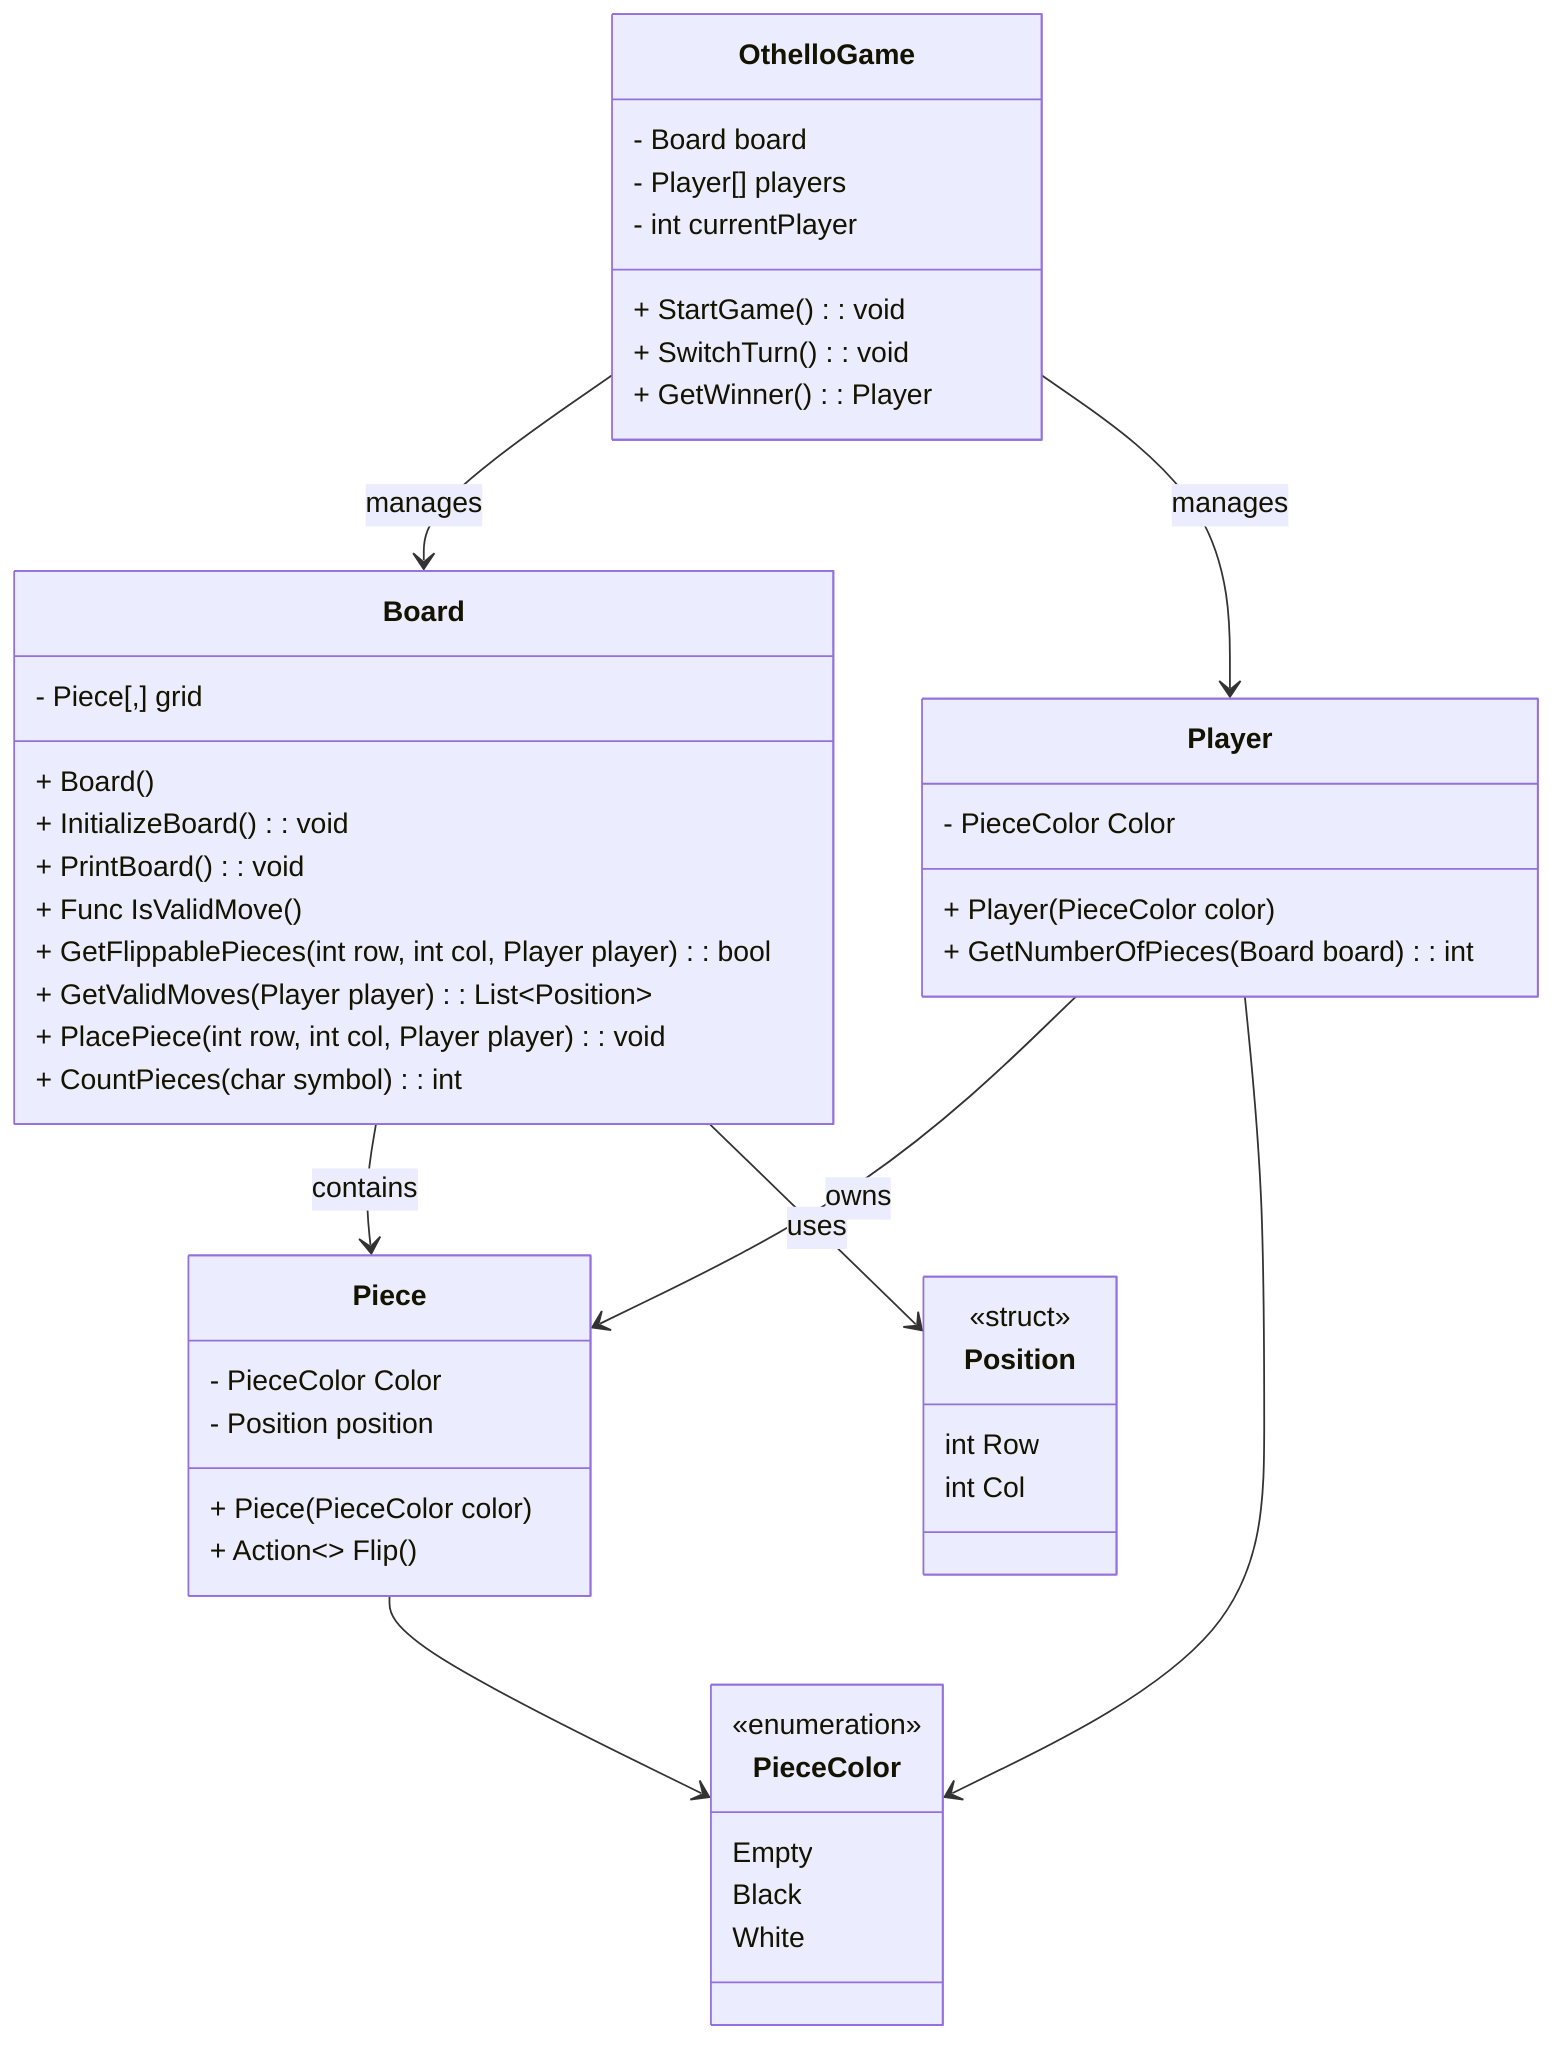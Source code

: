 classDiagram
    OthelloGame --> Board : manages
    OthelloGame --> Player : manages
    Board --> Piece : contains
    Board --> Position : uses
    Player --> Piece : owns
    Player --> PieceColor
    Piece --> PieceColor

    class OthelloGame {
        - Board board
        - Player[] players
        - int currentPlayer
        + StartGame(): void
        + SwitchTurn(): void
        + GetWinner(): Player
    }

    class Board {
        - Piece[,] grid
        + Board()
        + InitializeBoard(): void
        + PrintBoard(): void
        + Func IsValidMove<int, int, Player, bool> ()
        + GetFlippablePieces(int row, int col, Player player): bool
        + GetValidMoves(Player player): List~Position~
        + PlacePiece(int row, int col, Player player): void
        + CountPieces(char symbol): int
    }

    class Piece {
        - PieceColor Color
        - Position position
        + Piece(PieceColor color)
        + Action<> Flip()
    }

    class Player {
        - PieceColor Color
        + Player(PieceColor color)
        + GetNumberOfPieces(Board board): int
    }

    class Position {
        <<struct>>
        int Row
        int Col
    }

    class PieceColor {
        <<enumeration>>
        Empty
        Black
        White
    }


%% Rules:

%% 2 players (Black & White), on 8x8 board.

%% Initial board: 4 pieces at the center.

%% Black moves first.

%% Black (White) place a black (white) piece on the board, 
%% in such a way that there is at least one straight 
%% (horizontal, vertical, or diagonal) occupied line 
%% between the new piece and another black (white) piece, 
%% with one or more contiguous white (black) pieces between them.

%% After placing the piece, 
%% Black (White) flips all white pieces lying on a straight line
%% between the new piece and any existing black (white) pieces.

%% All flipped pieces are now black (white).

%% Players alternate taking turns.

%% If a player does not have any valid moves,
%% play passes back to the other player.

%% When neither player can move, the game ends.

%% A game of Othello may end before the board is completely filled.

%% The player with the most pieces on the board at the end of the game wins.

%% If both players have the same number of pieces, then the game is a draw.